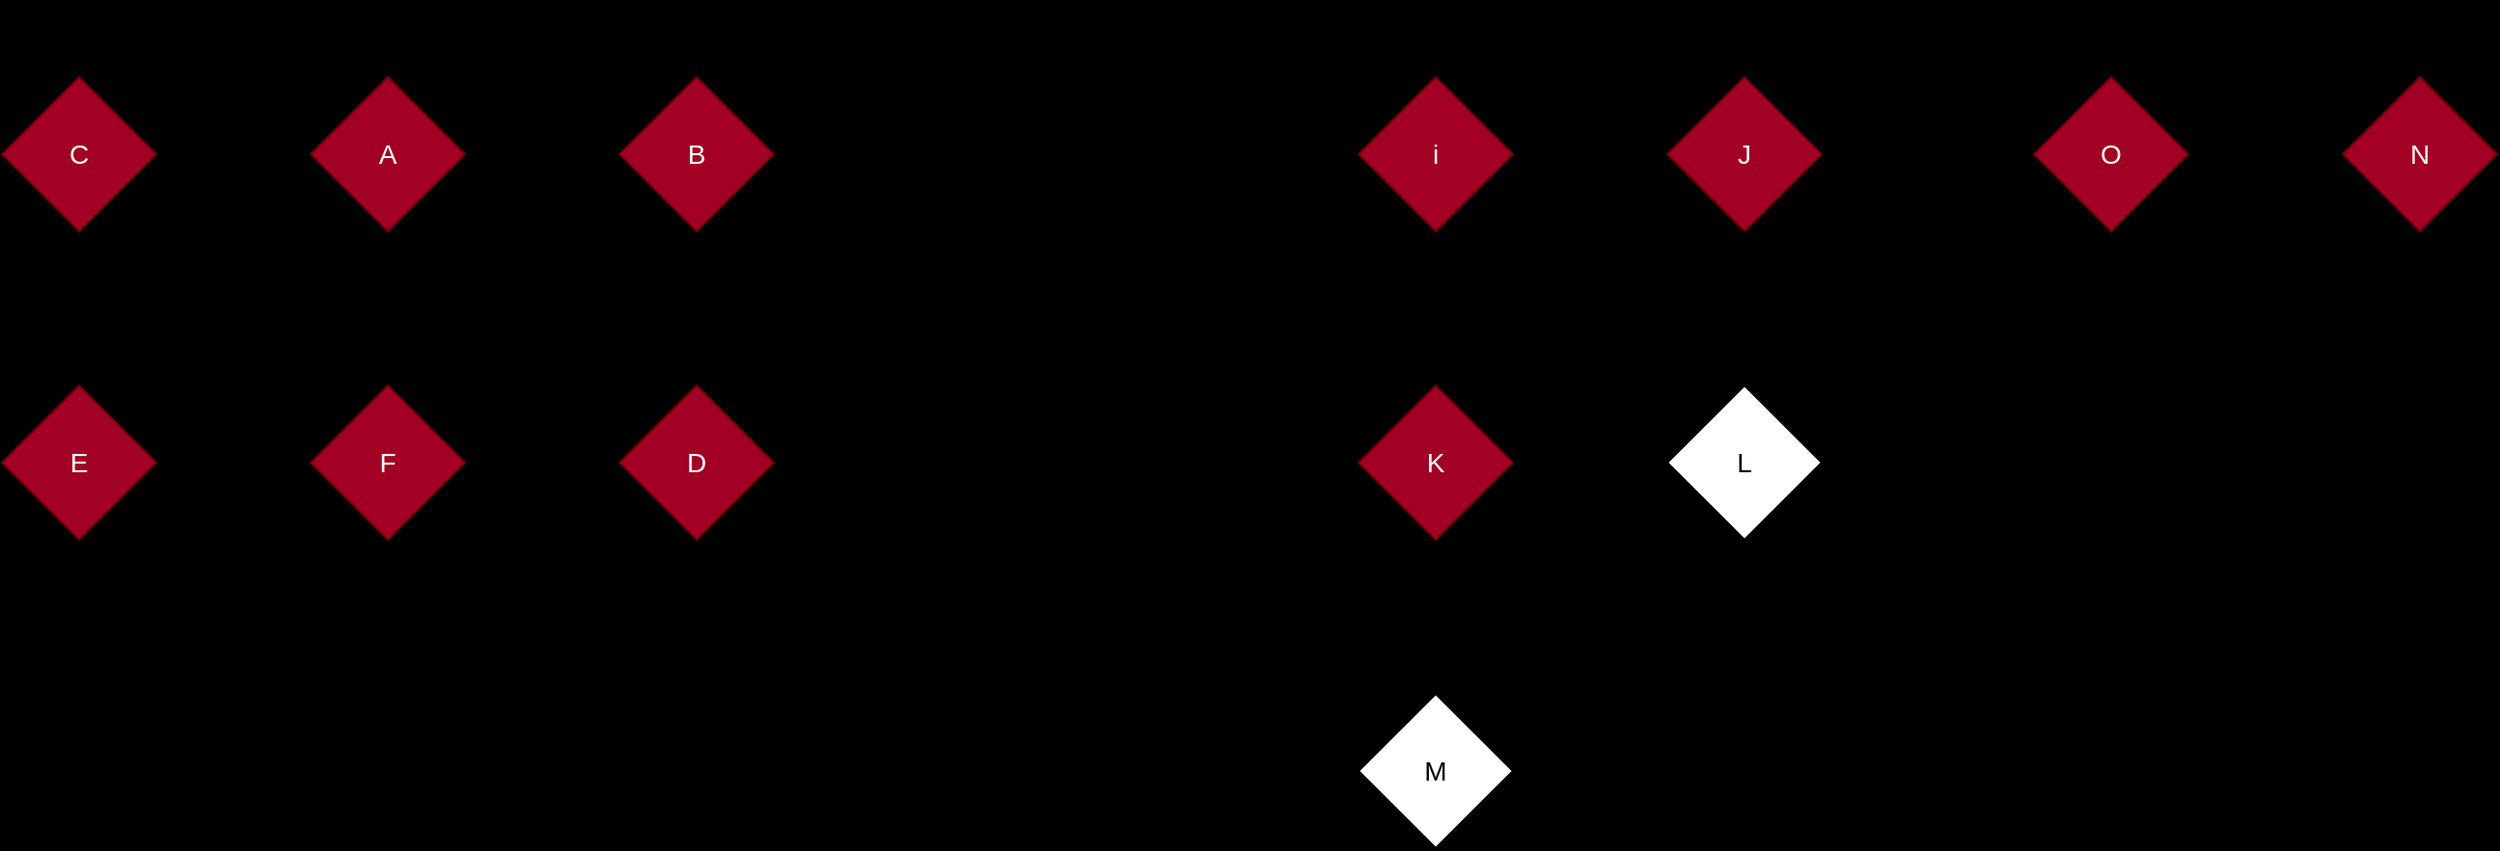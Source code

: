 <mxfile>
    <diagram id="wDra4RlVWW70b3zv4sFD" name="Undirected graph">
        <mxGraphModel dx="1942" dy="873" grid="0" gridSize="10" guides="1" tooltips="1" connect="1" arrows="1" fold="1" page="0" pageScale="1" pageWidth="850" pageHeight="1100" background="#000000" math="0" shadow="0">
            <root>
                <mxCell id="0"/>
                <mxCell id="1" parent="0"/>
                <mxCell id="20" style="sketch=0;html=1;exitX=1;exitY=0.5;exitDx=0;exitDy=0;fontSize=14;startArrow=none;startFill=0;endArrow=none;endFill=0;" parent="1" source="17" target="18" edge="1">
                    <mxGeometry relative="1" as="geometry"/>
                </mxCell>
                <mxCell id="22" value="" style="edgeStyle=none;sketch=0;html=1;fontSize=14;startArrow=none;startFill=0;endArrow=none;endFill=0;" parent="1" source="17" target="21" edge="1">
                    <mxGeometry relative="1" as="geometry"/>
                </mxCell>
                <mxCell id="17" value="i" style="rhombus;whiteSpace=wrap;html=1;rounded=0;labelBackgroundColor=none;sketch=0;strokeColor=#6F0000;fontSize=14;fillStyle=solid;fillColor=#a20025;fontColor=#ffffff;" parent="1" vertex="1">
                    <mxGeometry x="-140" y="-100" width="80" height="80" as="geometry"/>
                </mxCell>
                <mxCell id="18" value="J" style="rhombus;whiteSpace=wrap;html=1;rounded=0;labelBackgroundColor=none;sketch=0;strokeColor=#6F0000;fontSize=14;fillColor=#a20025;fontColor=#ffffff;" parent="1" vertex="1">
                    <mxGeometry x="20" y="-100" width="80" height="80" as="geometry"/>
                </mxCell>
                <mxCell id="24" value="" style="edgeStyle=none;sketch=0;html=1;fontSize=14;startArrow=none;startFill=0;endArrow=none;endFill=0;" parent="1" source="21" target="23" edge="1">
                    <mxGeometry relative="1" as="geometry"/>
                </mxCell>
                <mxCell id="26" value="" style="edgeStyle=none;sketch=0;html=1;fontSize=14;startArrow=none;startFill=0;endArrow=none;endFill=0;" parent="1" source="21" target="25" edge="1">
                    <mxGeometry relative="1" as="geometry"/>
                </mxCell>
                <mxCell id="27" style="edgeStyle=none;sketch=0;html=1;exitX=1;exitY=0.5;exitDx=0;exitDy=0;entryX=0.5;entryY=1;entryDx=0;entryDy=0;fontSize=14;startArrow=none;startFill=0;endArrow=none;endFill=0;" parent="1" source="21" target="18" edge="1">
                    <mxGeometry relative="1" as="geometry"/>
                </mxCell>
                <mxCell id="21" value="K" style="rhombus;whiteSpace=wrap;html=1;rounded=0;labelBackgroundColor=none;sketch=0;strokeColor=#6F0000;fontSize=14;fillColor=#a20025;fontColor=#ffffff;" parent="1" vertex="1">
                    <mxGeometry x="-140" y="60" width="80" height="80" as="geometry"/>
                </mxCell>
                <mxCell id="23" value="L" style="rhombus;whiteSpace=wrap;html=1;rounded=0;labelBackgroundColor=none;sketch=0;strokeColor=default;fontSize=14;gradientColor=none;" parent="1" vertex="1">
                    <mxGeometry x="20" y="60" width="80" height="80" as="geometry"/>
                </mxCell>
                <mxCell id="25" value="M" style="rhombus;whiteSpace=wrap;html=1;rounded=0;labelBackgroundColor=none;sketch=0;strokeColor=default;fontSize=14;gradientColor=none;" parent="1" vertex="1">
                    <mxGeometry x="-140" y="220" width="80" height="80" as="geometry"/>
                </mxCell>
                <mxCell id="30" value="" style="edgeStyle=none;sketch=0;html=1;fontSize=14;startArrow=none;startFill=0;endArrow=none;endFill=0;" parent="1" source="28" target="29" edge="1">
                    <mxGeometry relative="1" as="geometry"/>
                </mxCell>
                <mxCell id="28" value="O" style="rhombus;whiteSpace=wrap;html=1;rounded=0;labelBackgroundColor=none;sketch=0;strokeColor=#6F0000;fontSize=14;fillColor=#a20025;fontColor=#ffffff;" parent="1" vertex="1">
                    <mxGeometry x="210" y="-100" width="80" height="80" as="geometry"/>
                </mxCell>
                <mxCell id="29" value="N" style="rhombus;whiteSpace=wrap;html=1;rounded=0;labelBackgroundColor=none;sketch=0;strokeColor=#6F0000;fontSize=14;fillColor=#a20025;fontColor=#ffffff;" parent="1" vertex="1">
                    <mxGeometry x="370" y="-100" width="80" height="80" as="geometry"/>
                </mxCell>
                <mxCell id="31" value="Cycle" style="text;strokeColor=none;align=center;fillColor=none;html=1;verticalAlign=middle;whiteSpace=wrap;rounded=0;labelBackgroundColor=none;sketch=0;fillStyle=solid;fontSize=14;" parent="1" vertex="1">
                    <mxGeometry x="-50" y="-140" width="60" height="30" as="geometry"/>
                </mxCell>
                <mxCell id="33" value="Cycle" style="text;strokeColor=none;align=center;fillColor=none;html=1;verticalAlign=middle;whiteSpace=wrap;rounded=0;labelBackgroundColor=none;sketch=0;fillStyle=solid;fontSize=14;" parent="1" vertex="1">
                    <mxGeometry x="302" y="-135" width="60" height="30" as="geometry"/>
                </mxCell>
                <mxCell id="36" value="" style="edgeStyle=none;html=1;" edge="1" parent="1" source="34" target="35">
                    <mxGeometry relative="1" as="geometry"/>
                </mxCell>
                <mxCell id="38" value="" style="edgeStyle=none;html=1;" edge="1" parent="1" source="34" target="37">
                    <mxGeometry relative="1" as="geometry"/>
                </mxCell>
                <mxCell id="34" value="A" style="rhombus;whiteSpace=wrap;html=1;rounded=0;labelBackgroundColor=none;sketch=0;strokeColor=#6F0000;fontSize=14;fillStyle=solid;fillColor=#a20025;fontColor=#ffffff;" vertex="1" parent="1">
                    <mxGeometry x="-683" y="-100" width="80" height="80" as="geometry"/>
                </mxCell>
                <mxCell id="40" value="" style="edgeStyle=none;html=1;" edge="1" parent="1" source="35" target="39">
                    <mxGeometry relative="1" as="geometry"/>
                </mxCell>
                <mxCell id="35" value="B" style="rhombus;whiteSpace=wrap;html=1;rounded=0;labelBackgroundColor=none;sketch=0;strokeColor=#6F0000;fontSize=14;fillStyle=solid;fillColor=#a20025;fontColor=#ffffff;" vertex="1" parent="1">
                    <mxGeometry x="-523" y="-100" width="80" height="80" as="geometry"/>
                </mxCell>
                <mxCell id="42" value="" style="edgeStyle=none;html=1;" edge="1" parent="1" source="37" target="41">
                    <mxGeometry relative="1" as="geometry"/>
                </mxCell>
                <mxCell id="37" value="C" style="rhombus;whiteSpace=wrap;html=1;rounded=0;labelBackgroundColor=none;sketch=0;strokeColor=#6F0000;fontSize=14;fillStyle=solid;fillColor=#a20025;fontColor=#ffffff;" vertex="1" parent="1">
                    <mxGeometry x="-843" y="-100" width="80" height="80" as="geometry"/>
                </mxCell>
                <mxCell id="44" value="" style="edgeStyle=none;html=1;" edge="1" parent="1" source="39" target="43">
                    <mxGeometry relative="1" as="geometry"/>
                </mxCell>
                <mxCell id="39" value="D" style="rhombus;whiteSpace=wrap;html=1;rounded=0;labelBackgroundColor=none;sketch=0;strokeColor=#6F0000;fontSize=14;fillStyle=solid;fillColor=#a20025;fontColor=#ffffff;" vertex="1" parent="1">
                    <mxGeometry x="-523" y="60" width="80" height="80" as="geometry"/>
                </mxCell>
                <mxCell id="41" value="E" style="rhombus;whiteSpace=wrap;html=1;fontSize=14;fillColor=#a20025;strokeColor=#6F0000;fontColor=#ffffff;rounded=0;labelBackgroundColor=none;sketch=0;fillStyle=solid;" vertex="1" parent="1">
                    <mxGeometry x="-843" y="60" width="80" height="80" as="geometry"/>
                </mxCell>
                <mxCell id="43" value="F" style="rhombus;whiteSpace=wrap;html=1;rounded=0;labelBackgroundColor=none;sketch=0;strokeColor=#6F0000;fontSize=14;fillStyle=solid;fillColor=#a20025;fontColor=#ffffff;" vertex="1" parent="1">
                    <mxGeometry x="-683" y="60" width="80" height="80" as="geometry"/>
                </mxCell>
            </root>
        </mxGraphModel>
    </diagram>
    <diagram id="AmTAmTYb_0sdpbdpMAJL" name="connected component count">
        <mxGraphModel dx="1142" dy="886" grid="0" gridSize="10" guides="1" tooltips="1" connect="1" arrows="1" fold="1" page="0" pageScale="1" pageWidth="850" pageHeight="1100" math="0" shadow="0">
            <root>
                <mxCell id="0"/>
                <mxCell id="1" parent="0"/>
                <mxCell id="Q2rI02B0yaclKv3MY2K6-3" value="" style="edgeStyle=none;sketch=0;html=1;fontSize=14;startArrow=none;startFill=0;endArrow=none;endFill=0;" parent="1" source="Q2rI02B0yaclKv3MY2K6-1" target="Q2rI02B0yaclKv3MY2K6-2" edge="1">
                    <mxGeometry relative="1" as="geometry"/>
                </mxCell>
                <mxCell id="Q2rI02B0yaclKv3MY2K6-5" value="" style="edgeStyle=none;sketch=0;html=1;fontSize=14;startArrow=none;startFill=0;endArrow=none;endFill=0;" parent="1" source="Q2rI02B0yaclKv3MY2K6-1" target="Q2rI02B0yaclKv3MY2K6-4" edge="1">
                    <mxGeometry relative="1" as="geometry"/>
                </mxCell>
                <mxCell id="Q2rI02B0yaclKv3MY2K6-7" value="" style="edgeStyle=none;sketch=0;html=1;fontSize=14;startArrow=none;startFill=0;endArrow=none;endFill=0;" parent="1" source="Q2rI02B0yaclKv3MY2K6-1" target="Q2rI02B0yaclKv3MY2K6-6" edge="1">
                    <mxGeometry relative="1" as="geometry"/>
                </mxCell>
                <mxCell id="Q2rI02B0yaclKv3MY2K6-9" value="" style="edgeStyle=none;sketch=0;html=1;fontSize=14;startArrow=none;startFill=0;endArrow=none;endFill=0;" parent="1" source="Q2rI02B0yaclKv3MY2K6-1" target="Q2rI02B0yaclKv3MY2K6-8" edge="1">
                    <mxGeometry relative="1" as="geometry"/>
                </mxCell>
                <mxCell id="Q2rI02B0yaclKv3MY2K6-1" value="&lt;font style=&quot;font-size: 24px;&quot;&gt;6&lt;/font&gt;" style="ellipse;whiteSpace=wrap;html=1;rounded=0;labelBackgroundColor=none;sketch=0;fillStyle=solid;strokeColor=#B09500;fontSize=14;fillColor=#e3c800;fontColor=#000000;" parent="1" vertex="1">
                    <mxGeometry x="102" y="140" width="80" height="80" as="geometry"/>
                </mxCell>
                <mxCell id="Q2rI02B0yaclKv3MY2K6-2" value="&lt;font style=&quot;font-size: 24px;&quot;&gt;5&lt;/font&gt;" style="ellipse;whiteSpace=wrap;html=1;rounded=0;labelBackgroundColor=none;sketch=0;fillStyle=solid;strokeColor=#B09500;fontSize=14;fillColor=#e3c800;fontColor=#000000;" parent="1" vertex="1">
                    <mxGeometry x="-58" y="140" width="80" height="80" as="geometry"/>
                </mxCell>
                <mxCell id="Q2rI02B0yaclKv3MY2K6-4" value="&lt;font style=&quot;font-size: 24px;&quot;&gt;8&lt;/font&gt;" style="ellipse;whiteSpace=wrap;html=1;rounded=0;labelBackgroundColor=none;sketch=0;fillStyle=solid;strokeColor=#B09500;fontSize=14;fillColor=#e3c800;fontColor=#000000;" parent="1" vertex="1">
                    <mxGeometry x="262" y="140" width="80" height="80" as="geometry"/>
                </mxCell>
                <mxCell id="Q2rI02B0yaclKv3MY2K6-6" value="&lt;font style=&quot;font-size: 24px;&quot;&gt;7&lt;/font&gt;" style="ellipse;whiteSpace=wrap;html=1;rounded=0;labelBackgroundColor=none;sketch=0;fillStyle=solid;strokeColor=#B09500;fontSize=14;fillColor=#e3c800;fontColor=#000000;" parent="1" vertex="1">
                    <mxGeometry x="102" y="300" width="80" height="80" as="geometry"/>
                </mxCell>
                <mxCell id="Q2rI02B0yaclKv3MY2K6-8" value="&lt;font style=&quot;font-size: 24px;&quot;&gt;4&lt;/font&gt;" style="ellipse;whiteSpace=wrap;html=1;rounded=0;labelBackgroundColor=none;sketch=0;fillStyle=solid;strokeColor=#B09500;fontSize=14;fillColor=#e3c800;fontColor=#000000;" parent="1" vertex="1">
                    <mxGeometry x="102" y="-20" width="80" height="80" as="geometry"/>
                </mxCell>
                <mxCell id="Q2rI02B0yaclKv3MY2K6-10" value="&lt;font style=&quot;font-size: 24px;&quot;&gt;3&lt;/font&gt;" style="ellipse;whiteSpace=wrap;html=1;rounded=0;labelBackgroundColor=none;sketch=0;fillStyle=solid;strokeColor=#314354;fontSize=14;fillColor=#647687;fontColor=#ffffff;" parent="1" vertex="1">
                    <mxGeometry x="-58" y="300" width="80" height="80" as="geometry"/>
                </mxCell>
                <mxCell id="Q2rI02B0yaclKv3MY2K6-13" value="" style="edgeStyle=none;sketch=0;html=1;fontSize=14;startArrow=none;startFill=0;endArrow=none;endFill=0;" parent="1" source="Q2rI02B0yaclKv3MY2K6-11" target="Q2rI02B0yaclKv3MY2K6-12" edge="1">
                    <mxGeometry relative="1" as="geometry"/>
                </mxCell>
                <mxCell id="Q2rI02B0yaclKv3MY2K6-11" value="&lt;font style=&quot;font-size: 24px;&quot;&gt;1&lt;/font&gt;" style="ellipse;whiteSpace=wrap;html=1;rounded=0;labelBackgroundColor=none;sketch=0;fillStyle=solid;strokeColor=#2D7600;fontSize=14;fillColor=#60a917;fontColor=#ffffff;" parent="1" vertex="1">
                    <mxGeometry x="273" y="300" width="80" height="80" as="geometry"/>
                </mxCell>
                <mxCell id="Q2rI02B0yaclKv3MY2K6-12" value="&lt;font style=&quot;font-size: 24px;&quot;&gt;2&lt;/font&gt;" style="ellipse;whiteSpace=wrap;html=1;rounded=0;labelBackgroundColor=none;sketch=0;fillStyle=solid;strokeColor=#2D7600;fontSize=14;fillColor=#60a917;fontColor=#ffffff;" parent="1" vertex="1">
                    <mxGeometry x="433" y="300" width="80" height="80" as="geometry"/>
                </mxCell>
                <mxCell id="2SAgG9Yml6nCIJspTtY9-1" value="&lt;font style=&quot;font-size: 18px;&quot;&gt;Component 1&lt;/font&gt;" style="text;html=1;align=center;verticalAlign=middle;resizable=0;points=[];autosize=1;strokeColor=none;fillColor=none;fontSize=14;" parent="1" vertex="1">
                    <mxGeometry x="-48" y="11" width="126" height="34" as="geometry"/>
                </mxCell>
                <mxCell id="2SAgG9Yml6nCIJspTtY9-2" value="&lt;font style=&quot;font-size: 18px;&quot;&gt;Component 2&lt;/font&gt;" style="text;html=1;align=center;verticalAlign=middle;resizable=0;points=[];autosize=1;strokeColor=none;fillColor=none;fontSize=14;" parent="1" vertex="1">
                    <mxGeometry x="323" y="254" width="126" height="34" as="geometry"/>
                </mxCell>
                <mxCell id="2SAgG9Yml6nCIJspTtY9-3" value="&lt;font style=&quot;font-size: 18px;&quot;&gt;Component 3&lt;/font&gt;" style="text;html=1;align=center;verticalAlign=middle;resizable=0;points=[];autosize=1;strokeColor=none;fillColor=none;fontSize=14;" parent="1" vertex="1">
                    <mxGeometry x="-81" y="246" width="126" height="34" as="geometry"/>
                </mxCell>
                <mxCell id="ThFiZ681b06G8q5sSgqy-1" value="Answer&amp;nbsp; - 3" style="text;html=1;align=center;verticalAlign=middle;resizable=0;points=[];autosize=1;strokeColor=none;fillColor=none;fontSize=18;" parent="1" vertex="1">
                    <mxGeometry x="247.5" y="8" width="109" height="34" as="geometry"/>
                </mxCell>
            </root>
        </mxGraphModel>
    </diagram>
    <diagram id="85r2u7QeQKWHPwuknDbR" name="Largest Component">
        <mxGraphModel dx="1142" dy="886" grid="0" gridSize="10" guides="1" tooltips="1" connect="1" arrows="1" fold="1" page="0" pageScale="1" pageWidth="850" pageHeight="1100" math="0" shadow="0">
            <root>
                <mxCell id="0"/>
                <mxCell id="1" parent="0"/>
                <mxCell id="3svKZhFebkItTmdymukY-1" value="g" style="group" parent="1" vertex="1" connectable="0">
                    <mxGeometry x="-17" y="3" width="422" height="240" as="geometry"/>
                </mxCell>
                <mxCell id="NmvoON8yrkTtp4fozUWW-1" value="5" style="ellipse;whiteSpace=wrap;html=1;rounded=0;labelBackgroundColor=none;sketch=0;fillStyle=solid;strokeColor=#BD7000;fontSize=18;fillColor=#f0a30a;fontColor=#000000;" parent="3svKZhFebkItTmdymukY-1" vertex="1">
                    <mxGeometry x="160" width="80" height="80" as="geometry"/>
                </mxCell>
                <mxCell id="NmvoON8yrkTtp4fozUWW-3" value="8" style="ellipse;whiteSpace=wrap;html=1;rounded=0;labelBackgroundColor=none;sketch=0;fillStyle=solid;strokeColor=#BD7000;fontSize=18;fillColor=#f0a30a;fontColor=#000000;" parent="3svKZhFebkItTmdymukY-1" vertex="1">
                    <mxGeometry x="342" y="160" width="80" height="80" as="geometry"/>
                </mxCell>
                <mxCell id="NmvoON8yrkTtp4fozUWW-5" value="0" style="ellipse;whiteSpace=wrap;html=1;rounded=0;labelBackgroundColor=none;sketch=0;fillStyle=solid;strokeColor=#BD7000;fontSize=18;fillColor=#f0a30a;fontColor=#000000;" parent="3svKZhFebkItTmdymukY-1" vertex="1">
                    <mxGeometry x="160" y="160" width="80" height="80" as="geometry"/>
                </mxCell>
                <mxCell id="NmvoON8yrkTtp4fozUWW-8" value="1" style="ellipse;whiteSpace=wrap;html=1;rounded=0;labelBackgroundColor=none;sketch=0;fillStyle=solid;strokeColor=#BD7000;fontSize=18;fillColor=#f0a30a;fontColor=#000000;" parent="3svKZhFebkItTmdymukY-1" vertex="1">
                    <mxGeometry y="160" width="80" height="80" as="geometry"/>
                </mxCell>
                <mxCell id="NmvoON8yrkTtp4fozUWW-4" value="" style="edgeStyle=none;sketch=0;html=1;fontSize=18;startArrow=none;startFill=0;endArrow=none;endFill=0;fillColor=#f0a30a;strokeColor=#BD7000;" parent="3svKZhFebkItTmdymukY-1" source="NmvoON8yrkTtp4fozUWW-1" target="NmvoON8yrkTtp4fozUWW-3" edge="1">
                    <mxGeometry relative="1" as="geometry"/>
                </mxCell>
                <mxCell id="NmvoON8yrkTtp4fozUWW-6" value="" style="edgeStyle=none;sketch=0;html=1;fontSize=18;startArrow=none;startFill=0;endArrow=none;endFill=0;fillColor=#f0a30a;strokeColor=#BD7000;" parent="3svKZhFebkItTmdymukY-1" source="NmvoON8yrkTtp4fozUWW-1" target="NmvoON8yrkTtp4fozUWW-5" edge="1">
                    <mxGeometry relative="1" as="geometry"/>
                </mxCell>
                <mxCell id="NmvoON8yrkTtp4fozUWW-7" style="edgeStyle=none;sketch=0;html=1;exitX=0;exitY=0.5;exitDx=0;exitDy=0;entryX=1;entryY=0.5;entryDx=0;entryDy=0;fontSize=18;startArrow=none;startFill=0;endArrow=none;endFill=0;fillColor=#f0a30a;strokeColor=#BD7000;" parent="3svKZhFebkItTmdymukY-1" source="NmvoON8yrkTtp4fozUWW-3" target="NmvoON8yrkTtp4fozUWW-5" edge="1">
                    <mxGeometry relative="1" as="geometry"/>
                </mxCell>
                <mxCell id="NmvoON8yrkTtp4fozUWW-9" value="" style="edgeStyle=none;sketch=0;html=1;fontSize=18;startArrow=none;startFill=0;endArrow=none;endFill=0;fillColor=#f0a30a;strokeColor=#BD7000;" parent="3svKZhFebkItTmdymukY-1" source="NmvoON8yrkTtp4fozUWW-5" target="NmvoON8yrkTtp4fozUWW-8" edge="1">
                    <mxGeometry relative="1" as="geometry"/>
                </mxCell>
                <mxCell id="NmvoON8yrkTtp4fozUWW-17" value="Size = 4" style="text;html=1;align=center;verticalAlign=middle;resizable=0;points=[];autosize=1;strokeColor=none;fillColor=none;fontSize=28;" parent="3svKZhFebkItTmdymukY-1" vertex="1">
                    <mxGeometry x="15" y="75" width="120" height="46" as="geometry"/>
                </mxCell>
                <mxCell id="rm6GSh416DS9PBjWO8X9-1" value="" style="group" parent="1" vertex="1" connectable="0">
                    <mxGeometry x="588" y="-68" width="237" height="298" as="geometry"/>
                </mxCell>
                <mxCell id="NmvoON8yrkTtp4fozUWW-18" value="Size = 3" style="text;html=1;align=center;verticalAlign=middle;resizable=0;points=[];autosize=1;strokeColor=none;fillColor=none;fontSize=28;" parent="rm6GSh416DS9PBjWO8X9-1" vertex="1">
                    <mxGeometry x="58.5" y="36" width="120" height="46" as="geometry"/>
                </mxCell>
                <mxCell id="3svKZhFebkItTmdymukY-2" value="" style="group" parent="rm6GSh416DS9PBjWO8X9-1" vertex="1" connectable="0">
                    <mxGeometry y="90" width="237" height="208" as="geometry"/>
                </mxCell>
                <mxCell id="NmvoON8yrkTtp4fozUWW-10" value="4" style="ellipse;whiteSpace=wrap;html=1;rounded=0;labelBackgroundColor=none;sketch=0;fillStyle=solid;strokeColor=#3A5431;fontSize=18;fillColor=#6d8764;fontColor=#ffffff;" parent="3svKZhFebkItTmdymukY-2" vertex="1">
                    <mxGeometry x="1" y="3" width="78" height="74" as="geometry"/>
                </mxCell>
                <mxCell id="NmvoON8yrkTtp4fozUWW-11" value="2" style="ellipse;whiteSpace=wrap;html=1;rounded=0;labelBackgroundColor=none;sketch=0;fillStyle=solid;strokeColor=#3A5431;fontSize=18;fillColor=#6d8764;fontColor=#ffffff;" parent="3svKZhFebkItTmdymukY-2" vertex="1">
                    <mxGeometry x="157" width="80" height="80" as="geometry"/>
                </mxCell>
                <mxCell id="NmvoON8yrkTtp4fozUWW-13" value="3" style="ellipse;whiteSpace=wrap;html=1;rounded=0;labelBackgroundColor=none;sketch=0;fillStyle=solid;strokeColor=#3A5431;fontSize=18;fillColor=#6d8764;fontColor=#ffffff;" parent="3svKZhFebkItTmdymukY-2" vertex="1">
                    <mxGeometry x="80" y="128" width="80" height="80" as="geometry"/>
                </mxCell>
                <mxCell id="NmvoON8yrkTtp4fozUWW-12" value="" style="edgeStyle=none;sketch=0;html=1;fontSize=18;startArrow=none;startFill=0;endArrow=none;endFill=0;fillColor=#6d8764;strokeColor=#3A5431;" parent="3svKZhFebkItTmdymukY-2" source="NmvoON8yrkTtp4fozUWW-10" target="NmvoON8yrkTtp4fozUWW-11" edge="1">
                    <mxGeometry relative="1" as="geometry"/>
                </mxCell>
                <mxCell id="NmvoON8yrkTtp4fozUWW-15" style="edgeStyle=none;sketch=0;html=1;exitX=0.5;exitY=1;exitDx=0;exitDy=0;entryX=0;entryY=0;entryDx=0;entryDy=0;fontSize=18;startArrow=none;startFill=0;endArrow=none;endFill=0;fillColor=#6d8764;strokeColor=#3A5431;" parent="3svKZhFebkItTmdymukY-2" source="NmvoON8yrkTtp4fozUWW-10" target="NmvoON8yrkTtp4fozUWW-13" edge="1">
                    <mxGeometry relative="1" as="geometry"/>
                </mxCell>
                <mxCell id="NmvoON8yrkTtp4fozUWW-16" style="edgeStyle=none;sketch=0;html=1;exitX=1;exitY=0;exitDx=0;exitDy=0;entryX=0.5;entryY=1;entryDx=0;entryDy=0;fontSize=18;startArrow=none;startFill=0;endArrow=none;endFill=0;fillColor=#6d8764;strokeColor=#3A5431;" parent="3svKZhFebkItTmdymukY-2" source="NmvoON8yrkTtp4fozUWW-13" target="NmvoON8yrkTtp4fozUWW-11" edge="1">
                    <mxGeometry relative="1" as="geometry"/>
                </mxCell>
            </root>
        </mxGraphModel>
    </diagram>
    <diagram id="1jaIV70V07FP368kBsio" name="Shortest Path">
        <mxGraphModel dx="795" dy="682" grid="0" gridSize="10" guides="1" tooltips="1" connect="1" arrows="1" fold="1" page="0" pageScale="1" pageWidth="850" pageHeight="1100" math="0" shadow="0">
            <root>
                <mxCell id="0"/>
                <mxCell id="1" parent="0"/>
                <mxCell id="g92wQe6FcY0Sy9K9OWDs-3" value="" style="edgeStyle=none;html=1;endArrow=none;endFill=0;strokeColor=#006EAF;fillColor=#1ba1e2;fontSize=40;" parent="1" source="g92wQe6FcY0Sy9K9OWDs-1" target="g92wQe6FcY0Sy9K9OWDs-2" edge="1">
                    <mxGeometry relative="1" as="geometry"/>
                </mxCell>
                <mxCell id="g92wQe6FcY0Sy9K9OWDs-1" value="x" style="ellipse;whiteSpace=wrap;html=1;strokeColor=#006EAF;fillColor=#1ba1e2;fontColor=#ffffff;fontSize=40;" parent="1" vertex="1">
                    <mxGeometry x="203" y="58" width="80" height="80" as="geometry"/>
                </mxCell>
                <mxCell id="g92wQe6FcY0Sy9K9OWDs-2" value="y" style="ellipse;whiteSpace=wrap;html=1;strokeColor=#006EAF;fillColor=#1ba1e2;fontColor=#ffffff;fontSize=40;" parent="1" vertex="1">
                    <mxGeometry x="417" y="59" width="80" height="80" as="geometry"/>
                </mxCell>
                <mxCell id="g92wQe6FcY0Sy9K9OWDs-18" style="edgeStyle=none;html=1;exitX=0;exitY=1;exitDx=0;exitDy=0;endArrow=none;endFill=0;strokeColor=#006EAF;fillColor=#1ba1e2;fontSize=40;entryX=1;entryY=0.5;entryDx=0;entryDy=0;" parent="1" source="g92wQe6FcY0Sy9K9OWDs-9" target="g92wQe6FcY0Sy9K9OWDs-16" edge="1">
                    <mxGeometry relative="1" as="geometry">
                        <mxPoint x="412" y="380" as="targetPoint"/>
                    </mxGeometry>
                </mxCell>
                <mxCell id="g92wQe6FcY0Sy9K9OWDs-9" value="Z" style="ellipse;whiteSpace=wrap;html=1;strokeColor=#006EAF;fillColor=#1ba1e2;fontColor=#ffffff;fontSize=40;" parent="1" vertex="1">
                    <mxGeometry x="559" y="210" width="80" height="80" as="geometry"/>
                </mxCell>
                <mxCell id="g92wQe6FcY0Sy9K9OWDs-11" value="" style="edgeStyle=none;html=1;endArrow=none;endFill=0;exitX=0.883;exitY=0.809;exitDx=0;exitDy=0;exitPerimeter=0;strokeColor=#006EAF;fillColor=#1ba1e2;fontSize=40;" parent="1" source="g92wQe6FcY0Sy9K9OWDs-2" target="g92wQe6FcY0Sy9K9OWDs-9" edge="1">
                    <mxGeometry relative="1" as="geometry">
                        <mxPoint x="492" y="128" as="sourcePoint"/>
                        <mxPoint x="530" y="142" as="targetPoint"/>
                    </mxGeometry>
                </mxCell>
                <mxCell id="g92wQe6FcY0Sy9K9OWDs-20" style="edgeStyle=none;html=1;entryX=1;entryY=1;entryDx=0;entryDy=0;endArrow=none;endFill=0;strokeColor=#006EAF;fillColor=#1ba1e2;fontSize=40;exitX=0;exitY=0.5;exitDx=0;exitDy=0;" parent="1" source="g92wQe6FcY0Sy9K9OWDs-16" target="g92wQe6FcY0Sy9K9OWDs-19" edge="1">
                    <mxGeometry relative="1" as="geometry"/>
                </mxCell>
                <mxCell id="g92wQe6FcY0Sy9K9OWDs-16" value="V" style="ellipse;whiteSpace=wrap;html=1;strokeColor=#006EAF;fillColor=#1ba1e2;fontColor=#ffffff;fontSize=40;" parent="1" vertex="1">
                    <mxGeometry x="337" y="307" width="80" height="80" as="geometry"/>
                </mxCell>
                <mxCell id="g92wQe6FcY0Sy9K9OWDs-21" style="edgeStyle=none;html=1;exitX=1;exitY=0;exitDx=0;exitDy=0;entryX=0;entryY=1;entryDx=0;entryDy=0;endArrow=none;endFill=0;strokeColor=#006EAF;fillColor=#1ba1e2;fontSize=40;" parent="1" source="g92wQe6FcY0Sy9K9OWDs-19" target="g92wQe6FcY0Sy9K9OWDs-1" edge="1">
                    <mxGeometry relative="1" as="geometry"/>
                </mxCell>
                <mxCell id="g92wQe6FcY0Sy9K9OWDs-19" value="W" style="ellipse;whiteSpace=wrap;html=1;strokeColor=#006EAF;fillColor=#1ba1e2;fontColor=#ffffff;fontSize=40;" parent="1" vertex="1">
                    <mxGeometry x="89" y="210" width="80" height="80" as="geometry"/>
                </mxCell>
            </root>
        </mxGraphModel>
    </diagram>
    <diagram id="J7DKCrY9XMmjqie2R_rL" name="Island count">
        <mxGraphModel dx="782" dy="1118" grid="0" gridSize="10" guides="1" tooltips="1" connect="1" arrows="1" fold="1" page="0" pageScale="1" pageWidth="850" pageHeight="1100" math="0" shadow="0">
            <root>
                <mxCell id="0"/>
                <mxCell id="1" parent="0"/>
                <mxCell id="6B3khv1tBLdW_1czliD5-1" value="" style="whiteSpace=wrap;html=1;aspect=fixed;strokeWidth=1;fillColor=#1ba1e2;fontColor=#ffffff;strokeColor=#006EAF;" vertex="1" parent="1">
                    <mxGeometry x="55" y="-3" width="80" height="80" as="geometry"/>
                </mxCell>
                <mxCell id="6B3khv1tBLdW_1czliD5-2" value="" style="whiteSpace=wrap;html=1;aspect=fixed;strokeWidth=1;fillColor=#f0a30a;fontColor=#000000;strokeColor=#BD7000;" vertex="1" parent="1">
                    <mxGeometry x="135" y="-3" width="80" height="80" as="geometry"/>
                </mxCell>
                <mxCell id="6B3khv1tBLdW_1czliD5-3" value="" style="whiteSpace=wrap;html=1;aspect=fixed;strokeWidth=1;fillColor=#1ba1e2;fontColor=#ffffff;strokeColor=#006EAF;" vertex="1" parent="1">
                    <mxGeometry x="215" y="-3" width="80" height="80" as="geometry"/>
                </mxCell>
                <mxCell id="6B3khv1tBLdW_1czliD5-4" value="" style="whiteSpace=wrap;html=1;aspect=fixed;strokeWidth=1;fillColor=#1ba1e2;fontColor=#ffffff;strokeColor=#006EAF;" vertex="1" parent="1">
                    <mxGeometry x="295" y="-3" width="80" height="80" as="geometry"/>
                </mxCell>
                <mxCell id="6B3khv1tBLdW_1czliD5-5" value="" style="whiteSpace=wrap;html=1;aspect=fixed;strokeWidth=1;fillColor=#f0a30a;fontColor=#000000;strokeColor=#BD7000;" vertex="1" parent="1">
                    <mxGeometry x="375.5" y="-3" width="80" height="80" as="geometry"/>
                </mxCell>
                <mxCell id="6B3khv1tBLdW_1czliD5-6" value="" style="whiteSpace=wrap;html=1;aspect=fixed;strokeWidth=1;fillColor=#1ba1e2;fontColor=#ffffff;strokeColor=#006EAF;" vertex="1" parent="1">
                    <mxGeometry x="455" y="-3" width="80" height="80" as="geometry"/>
                </mxCell>
                <mxCell id="6B3khv1tBLdW_1czliD5-7" value="" style="whiteSpace=wrap;html=1;aspect=fixed;strokeWidth=1;fillColor=#f0a30a;fontColor=#000000;strokeColor=#BD7000;" vertex="1" parent="1">
                    <mxGeometry x="55" y="77" width="80" height="80" as="geometry"/>
                </mxCell>
                <mxCell id="6B3khv1tBLdW_1czliD5-8" value="" style="whiteSpace=wrap;html=1;aspect=fixed;strokeWidth=1;fillColor=#f0a30a;fontColor=#000000;strokeColor=#BD7000;" vertex="1" parent="1">
                    <mxGeometry x="135" y="77" width="80" height="80" as="geometry"/>
                </mxCell>
                <mxCell id="6B3khv1tBLdW_1czliD5-9" value="" style="whiteSpace=wrap;html=1;aspect=fixed;strokeWidth=1;fillColor=#1ba1e2;fontColor=#ffffff;strokeColor=#006EAF;" vertex="1" parent="1">
                    <mxGeometry x="215" y="77" width="80" height="80" as="geometry"/>
                </mxCell>
                <mxCell id="6B3khv1tBLdW_1czliD5-10" value="" style="whiteSpace=wrap;html=1;aspect=fixed;strokeWidth=1;fillColor=#1ba1e2;fontColor=#ffffff;strokeColor=#006EAF;" vertex="1" parent="1">
                    <mxGeometry x="295" y="77" width="80" height="80" as="geometry"/>
                </mxCell>
                <mxCell id="6B3khv1tBLdW_1czliD5-11" value="" style="whiteSpace=wrap;html=1;aspect=fixed;strokeWidth=1;fillColor=#f0a30a;fontColor=#000000;strokeColor=#BD7000;" vertex="1" parent="1">
                    <mxGeometry x="375" y="77" width="80" height="80" as="geometry"/>
                </mxCell>
                <mxCell id="6B3khv1tBLdW_1czliD5-12" value="" style="whiteSpace=wrap;html=1;aspect=fixed;strokeWidth=1;fillColor=#1ba1e2;fontColor=#ffffff;strokeColor=#006EAF;" vertex="1" parent="1">
                    <mxGeometry x="455" y="77" width="80" height="80" as="geometry"/>
                </mxCell>
                <mxCell id="6B3khv1tBLdW_1czliD5-25" value="" style="whiteSpace=wrap;html=1;aspect=fixed;strokeWidth=1;fillColor=#1ba1e2;fontColor=#ffffff;strokeColor=#006EAF;" vertex="1" parent="1">
                    <mxGeometry x="55" y="157" width="80" height="80" as="geometry"/>
                </mxCell>
                <mxCell id="6B3khv1tBLdW_1czliD5-26" value="" style="whiteSpace=wrap;html=1;aspect=fixed;strokeWidth=1;fillColor=#f0a30a;fontColor=#000000;strokeColor=#BD7000;" vertex="1" parent="1">
                    <mxGeometry x="135" y="157" width="80" height="80" as="geometry"/>
                </mxCell>
                <mxCell id="6B3khv1tBLdW_1czliD5-27" value="" style="whiteSpace=wrap;html=1;aspect=fixed;strokeWidth=1;fillColor=#1ba1e2;fontColor=#ffffff;strokeColor=#006EAF;" vertex="1" parent="1">
                    <mxGeometry x="215" y="157" width="80" height="80" as="geometry"/>
                </mxCell>
                <mxCell id="6B3khv1tBLdW_1czliD5-28" value="" style="whiteSpace=wrap;html=1;aspect=fixed;strokeWidth=1;fillColor=#1ba1e2;fontColor=#ffffff;strokeColor=#006EAF;" vertex="1" parent="1">
                    <mxGeometry x="295" y="157" width="80" height="80" as="geometry"/>
                </mxCell>
                <mxCell id="6B3khv1tBLdW_1czliD5-29" value="" style="whiteSpace=wrap;html=1;aspect=fixed;strokeWidth=1;fillColor=#1ba1e2;fontColor=#ffffff;strokeColor=#006EAF;" vertex="1" parent="1">
                    <mxGeometry x="375" y="157" width="80" height="80" as="geometry"/>
                </mxCell>
                <mxCell id="6B3khv1tBLdW_1czliD5-30" value="" style="whiteSpace=wrap;html=1;aspect=fixed;strokeWidth=1;fillColor=#1ba1e2;fontColor=#ffffff;strokeColor=#006EAF;" vertex="1" parent="1">
                    <mxGeometry x="455" y="157" width="80" height="80" as="geometry"/>
                </mxCell>
                <mxCell id="6B3khv1tBLdW_1czliD5-31" value="" style="whiteSpace=wrap;html=1;aspect=fixed;strokeWidth=1;fillColor=#1ba1e2;fontColor=#ffffff;strokeColor=#006EAF;" vertex="1" parent="1">
                    <mxGeometry x="55" y="237" width="80" height="80" as="geometry"/>
                </mxCell>
                <mxCell id="6B3khv1tBLdW_1czliD5-32" value="" style="whiteSpace=wrap;html=1;aspect=fixed;strokeWidth=1;fillColor=#1ba1e2;fontColor=#ffffff;strokeColor=#006EAF;" vertex="1" parent="1">
                    <mxGeometry x="135" y="237" width="80" height="80" as="geometry"/>
                </mxCell>
                <mxCell id="6B3khv1tBLdW_1czliD5-33" value="" style="whiteSpace=wrap;html=1;aspect=fixed;strokeWidth=1;fillColor=#1ba1e2;fontColor=#ffffff;strokeColor=#006EAF;" vertex="1" parent="1">
                    <mxGeometry x="215" y="237" width="80" height="80" as="geometry"/>
                </mxCell>
                <mxCell id="6B3khv1tBLdW_1czliD5-34" value="" style="whiteSpace=wrap;html=1;aspect=fixed;strokeWidth=1;fillColor=#f0a30a;fontColor=#000000;strokeColor=#BD7000;" vertex="1" parent="1">
                    <mxGeometry x="295" y="237" width="80" height="80" as="geometry"/>
                </mxCell>
                <mxCell id="6B3khv1tBLdW_1czliD5-35" value="" style="whiteSpace=wrap;html=1;aspect=fixed;strokeWidth=1;fillColor=#f0a30a;fontColor=#000000;strokeColor=#BD7000;" vertex="1" parent="1">
                    <mxGeometry x="375" y="237" width="80" height="80" as="geometry"/>
                </mxCell>
                <mxCell id="6B3khv1tBLdW_1czliD5-36" value="" style="whiteSpace=wrap;html=1;aspect=fixed;strokeWidth=1;fillColor=#1ba1e2;fontColor=#ffffff;strokeColor=#006EAF;" vertex="1" parent="1">
                    <mxGeometry x="455" y="237" width="80" height="80" as="geometry"/>
                </mxCell>
                <mxCell id="6B3khv1tBLdW_1czliD5-37" value="" style="whiteSpace=wrap;html=1;aspect=fixed;strokeWidth=1;fillColor=#1ba1e2;fontColor=#ffffff;strokeColor=#006EAF;" vertex="1" parent="1">
                    <mxGeometry x="55" y="317" width="80" height="80" as="geometry"/>
                </mxCell>
                <mxCell id="6B3khv1tBLdW_1czliD5-38" value="" style="whiteSpace=wrap;html=1;aspect=fixed;strokeWidth=1;fillColor=#f0a30a;fontColor=#000000;strokeColor=#BD7000;" vertex="1" parent="1">
                    <mxGeometry x="135" y="317" width="80" height="80" as="geometry"/>
                </mxCell>
                <mxCell id="6B3khv1tBLdW_1czliD5-39" value="" style="whiteSpace=wrap;html=1;aspect=fixed;strokeWidth=1;fillColor=#1ba1e2;fontColor=#ffffff;strokeColor=#006EAF;" vertex="1" parent="1">
                    <mxGeometry x="215" y="317" width="80" height="80" as="geometry"/>
                </mxCell>
                <mxCell id="6B3khv1tBLdW_1czliD5-40" value="" style="whiteSpace=wrap;html=1;aspect=fixed;strokeWidth=1;fillColor=#f0a30a;fontColor=#000000;strokeColor=#BD7000;" vertex="1" parent="1">
                    <mxGeometry x="295" y="317" width="80" height="80" as="geometry"/>
                </mxCell>
                <mxCell id="6B3khv1tBLdW_1czliD5-41" value="" style="whiteSpace=wrap;html=1;aspect=fixed;strokeWidth=1;fillColor=#f0a30a;fontColor=#000000;strokeColor=#BD7000;" vertex="1" parent="1">
                    <mxGeometry x="375" y="317" width="80" height="80" as="geometry"/>
                </mxCell>
                <mxCell id="6B3khv1tBLdW_1czliD5-42" value="" style="whiteSpace=wrap;html=1;aspect=fixed;strokeWidth=1;fillColor=#1ba1e2;fontColor=#ffffff;strokeColor=#006EAF;" vertex="1" parent="1">
                    <mxGeometry x="455" y="317" width="80" height="80" as="geometry"/>
                </mxCell>
                <mxCell id="6B3khv1tBLdW_1czliD5-43" value="" style="whiteSpace=wrap;html=1;aspect=fixed;strokeWidth=1;fillColor=#1ba1e2;fontColor=#ffffff;strokeColor=#006EAF;" vertex="1" parent="1">
                    <mxGeometry x="55" y="397" width="80" height="80" as="geometry"/>
                </mxCell>
                <mxCell id="6B3khv1tBLdW_1czliD5-44" value="" style="whiteSpace=wrap;html=1;aspect=fixed;strokeWidth=1;fillColor=#1ba1e2;fontColor=#ffffff;strokeColor=#006EAF;" vertex="1" parent="1">
                    <mxGeometry x="135" y="397" width="80" height="80" as="geometry"/>
                </mxCell>
                <mxCell id="6B3khv1tBLdW_1czliD5-45" value="" style="whiteSpace=wrap;html=1;aspect=fixed;strokeWidth=1;fillColor=#1ba1e2;fontColor=#ffffff;strokeColor=#006EAF;" vertex="1" parent="1">
                    <mxGeometry x="215" y="397" width="80" height="80" as="geometry"/>
                </mxCell>
                <mxCell id="6B3khv1tBLdW_1czliD5-46" value="" style="whiteSpace=wrap;html=1;aspect=fixed;strokeWidth=1;fillColor=#1ba1e2;fontColor=#ffffff;strokeColor=#006EAF;" vertex="1" parent="1">
                    <mxGeometry x="295" y="397" width="80" height="80" as="geometry"/>
                </mxCell>
                <mxCell id="6B3khv1tBLdW_1czliD5-47" value="" style="whiteSpace=wrap;html=1;aspect=fixed;strokeWidth=1;fillColor=#1ba1e2;fontColor=#ffffff;strokeColor=#006EAF;" vertex="1" parent="1">
                    <mxGeometry x="375" y="397" width="80" height="80" as="geometry"/>
                </mxCell>
                <mxCell id="6B3khv1tBLdW_1czliD5-48" value="" style="whiteSpace=wrap;html=1;aspect=fixed;strokeWidth=1;fillColor=#1ba1e2;fontColor=#ffffff;strokeColor=#006EAF;" vertex="1" parent="1">
                    <mxGeometry x="455" y="397" width="80" height="80" as="geometry"/>
                </mxCell>
                <mxCell id="6B3khv1tBLdW_1czliD5-49" value="o" style="text;html=1;align=center;verticalAlign=middle;resizable=0;points=[];autosize=1;strokeColor=none;fillColor=none;fontSize=20;fontStyle=1;fontFamily=Courier New;" vertex="1" parent="1">
                    <mxGeometry x="71" y="-56" width="30" height="36" as="geometry"/>
                </mxCell>
                <mxCell id="6B3khv1tBLdW_1czliD5-50" value="1" style="text;html=1;align=center;verticalAlign=middle;resizable=0;points=[];autosize=1;strokeColor=none;fillColor=none;fontSize=20;fontStyle=1;fontFamily=Courier New;" vertex="1" parent="1">
                    <mxGeometry x="160.5" y="-56" width="30" height="36" as="geometry"/>
                </mxCell>
                <mxCell id="6B3khv1tBLdW_1czliD5-51" value="2" style="text;html=1;align=center;verticalAlign=middle;resizable=0;points=[];autosize=1;strokeColor=none;fillColor=none;fontSize=20;fontStyle=1;fontFamily=Courier New;" vertex="1" parent="1">
                    <mxGeometry x="240.5" y="-56" width="30" height="36" as="geometry"/>
                </mxCell>
                <mxCell id="6B3khv1tBLdW_1czliD5-52" value="3" style="text;html=1;align=center;verticalAlign=middle;resizable=0;points=[];autosize=1;strokeColor=none;fillColor=none;fontSize=20;fontStyle=1;fontFamily=Courier New;" vertex="1" parent="1">
                    <mxGeometry x="320.5" y="-56" width="30" height="36" as="geometry"/>
                </mxCell>
                <mxCell id="6B3khv1tBLdW_1czliD5-53" value="4" style="text;html=1;align=center;verticalAlign=middle;resizable=0;points=[];autosize=1;strokeColor=none;fillColor=none;fontSize=20;fontStyle=1;fontFamily=Courier New;" vertex="1" parent="1">
                    <mxGeometry x="400.5" y="-56" width="30" height="36" as="geometry"/>
                </mxCell>
                <mxCell id="6B3khv1tBLdW_1czliD5-54" value="5" style="text;html=1;align=center;verticalAlign=middle;resizable=0;points=[];autosize=1;strokeColor=none;fillColor=none;fontSize=20;fontStyle=1;fontFamily=Courier New;" vertex="1" parent="1">
                    <mxGeometry x="480.5" y="-56" width="30" height="36" as="geometry"/>
                </mxCell>
                <mxCell id="6B3khv1tBLdW_1czliD5-55" value="o" style="text;html=1;align=center;verticalAlign=middle;resizable=0;points=[];autosize=1;strokeColor=none;fillColor=none;flipV=1;flipH=0;fontSize=20;fontFamily=Courier New;fontStyle=1" vertex="1" parent="1">
                    <mxGeometry x="6" y="21" width="30" height="36" as="geometry"/>
                </mxCell>
                <mxCell id="6B3khv1tBLdW_1czliD5-56" value="1" style="text;html=1;align=center;verticalAlign=middle;resizable=0;points=[];autosize=1;strokeColor=none;fillColor=none;flipV=1;flipH=0;fontSize=20;fontFamily=Courier New;fontStyle=1" vertex="1" parent="1">
                    <mxGeometry x="6" y="102" width="30" height="36" as="geometry"/>
                </mxCell>
                <mxCell id="6B3khv1tBLdW_1czliD5-57" value="2" style="text;html=1;align=center;verticalAlign=middle;resizable=0;points=[];autosize=1;strokeColor=none;fillColor=none;flipV=1;flipH=0;fontSize=20;fontFamily=Courier New;fontStyle=1" vertex="1" parent="1">
                    <mxGeometry x="6" y="183" width="30" height="36" as="geometry"/>
                </mxCell>
                <mxCell id="6B3khv1tBLdW_1czliD5-58" value="3" style="text;html=1;align=center;verticalAlign=middle;resizable=0;points=[];autosize=1;strokeColor=none;fillColor=none;flipV=1;flipH=0;fontSize=20;fontFamily=Courier New;fontStyle=1" vertex="1" parent="1">
                    <mxGeometry x="6" y="264" width="30" height="36" as="geometry"/>
                </mxCell>
                <mxCell id="6B3khv1tBLdW_1czliD5-59" value="4" style="text;html=1;align=center;verticalAlign=middle;resizable=0;points=[];autosize=1;strokeColor=none;fillColor=none;flipV=1;flipH=0;fontSize=20;fontFamily=Courier New;fontStyle=1" vertex="1" parent="1">
                    <mxGeometry x="6" y="346" width="30" height="36" as="geometry"/>
                </mxCell>
                <mxCell id="6B3khv1tBLdW_1czliD5-60" value="5" style="text;html=1;align=center;verticalAlign=middle;resizable=0;points=[];autosize=1;strokeColor=none;fillColor=none;flipV=1;flipH=0;fontStyle=1;fontSize=20;" vertex="1" parent="1">
                    <mxGeometry x="6.5" y="428" width="29" height="36" as="geometry"/>
                </mxCell>
            </root>
        </mxGraphModel>
    </diagram>
</mxfile>